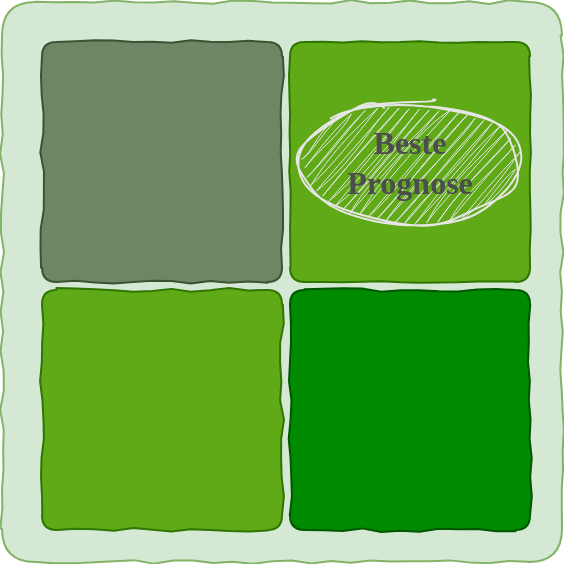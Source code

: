<mxfile version="21.7.2" type="github">
  <diagram name="Page-1" id="ZgrfCayHFoeyJBvmWyLj">
    <mxGraphModel dx="406" dy="338" grid="1" gridSize="10" guides="1" tooltips="1" connect="1" arrows="1" fold="1" page="1" pageScale="1" pageWidth="1169" pageHeight="827" math="0" shadow="0">
      <root>
        <mxCell id="0" />
        <mxCell id="1" parent="0" />
        <mxCell id="q4H9vZYNIkYAF3CSU8Ho-5" value="" style="rounded=1;whiteSpace=wrap;html=1;arcSize=6;glass=0;comic=1;fillColor=#d5e8d4;strokeColor=#82b366;" vertex="1" parent="1">
          <mxGeometry x="220" y="180" width="280" height="280" as="geometry" />
        </mxCell>
        <mxCell id="q4H9vZYNIkYAF3CSU8Ho-1" value="" style="rounded=1;whiteSpace=wrap;html=1;arcSize=6;glass=0;comic=1;fillColor=#6d8764;strokeColor=#3A5431;fontColor=#ffffff;" vertex="1" parent="1">
          <mxGeometry x="240" y="200" width="120" height="120" as="geometry" />
        </mxCell>
        <mxCell id="q4H9vZYNIkYAF3CSU8Ho-2" value="" style="rounded=1;whiteSpace=wrap;html=1;arcSize=6;glass=0;comic=1;fillColor=#60a917;strokeColor=#2D7600;fontColor=#ffffff;jiggle=1;enumerate=0;" vertex="1" parent="1">
          <mxGeometry x="364" y="200" width="120" height="120" as="geometry" />
        </mxCell>
        <mxCell id="q4H9vZYNIkYAF3CSU8Ho-3" value="" style="rounded=1;whiteSpace=wrap;html=1;arcSize=6;glass=0;comic=1;fillColor=#60a917;strokeColor=#2D7600;fontColor=#ffffff;" vertex="1" parent="1">
          <mxGeometry x="240" y="324" width="120" height="120" as="geometry" />
        </mxCell>
        <mxCell id="q4H9vZYNIkYAF3CSU8Ho-4" value="" style="rounded=1;whiteSpace=wrap;html=1;arcSize=6;glass=0;comic=1;fillColor=#008a00;strokeColor=#005700;fontColor=#ffffff;" vertex="1" parent="1">
          <mxGeometry x="364" y="324" width="120" height="120" as="geometry" />
        </mxCell>
        <mxCell id="q4H9vZYNIkYAF3CSU8Ho-7" value="&lt;font color=&quot;#4d4d4d&quot;&gt;&lt;b style=&quot;font-size: 16px;&quot;&gt;&lt;font style=&quot;font-size: 16px;&quot; face=&quot;Comic Sans MS&quot;&gt;&lt;font style=&quot;font-size: 16px;&quot;&gt;Beste&lt;br&gt;Prognose&lt;/font&gt;&lt;br&gt;&lt;/font&gt;&lt;/b&gt;&lt;/font&gt;" style="ellipse;whiteSpace=wrap;html=1;fillColor=#E6E6E6;comic=0;enumerate=0;sketch=1;curveFitting=1;jiggle=2;strokeColor=#E6E6E6;" vertex="1" parent="1">
          <mxGeometry x="369" y="230" width="110" height="60" as="geometry" />
        </mxCell>
      </root>
    </mxGraphModel>
  </diagram>
</mxfile>
